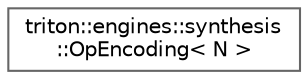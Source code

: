 digraph "Graphical Class Hierarchy"
{
 // LATEX_PDF_SIZE
  bgcolor="transparent";
  edge [fontname=Helvetica,fontsize=10,labelfontname=Helvetica,labelfontsize=10];
  node [fontname=Helvetica,fontsize=10,shape=box,height=0.2,width=0.4];
  rankdir="LR";
  Node0 [label="triton::engines::synthesis\l::OpEncoding\< N \>",height=0.2,width=0.4,color="grey40", fillcolor="white", style="filled",URL="$classtriton_1_1engines_1_1synthesis_1_1OpEncoding.html",tooltip="This class is used to encode operators and variables ordering."];
}
